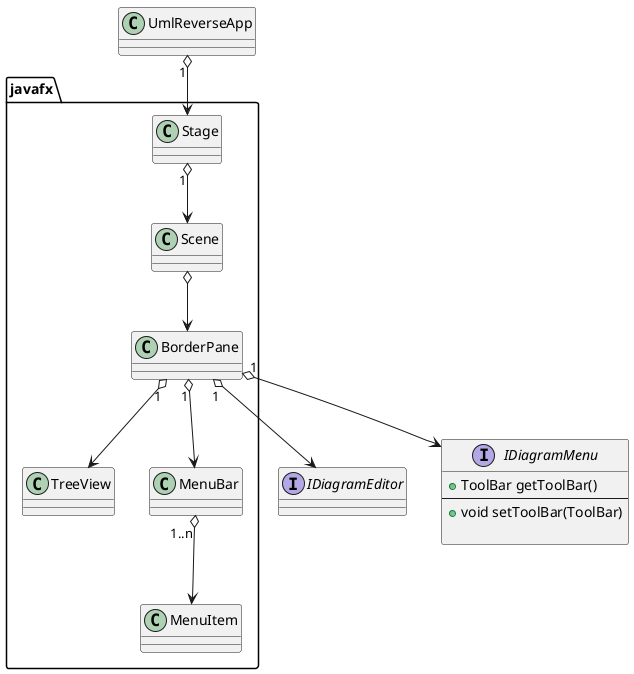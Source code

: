 @startuml

class UmlReverseApp{	
}

package javafx  {

	class Stage {
	}
	class Scene {
	}

    class TreeView {
    }

    class BorderPane {
    }

	class MenuBar {
	}

	class MenuItem {
	}

}

Interface IDiagramEditor{
}

Interface IDiagramMenu {
	+ToolBar getToolBar()
	--
	+void setToolBar(ToolBar)
	
}


BorderPane "1" o--> TreeView
UmlReverseApp "1" o--> Stage
Scene o--> BorderPane
BorderPane "1" o--> IDiagramEditor
Stage "1" o--> Scene
BorderPane "1" o--> IDiagramMenu
BorderPane "1" o--> MenuBar
MenuBar "1..n" o--> MenuItem

@enduml

